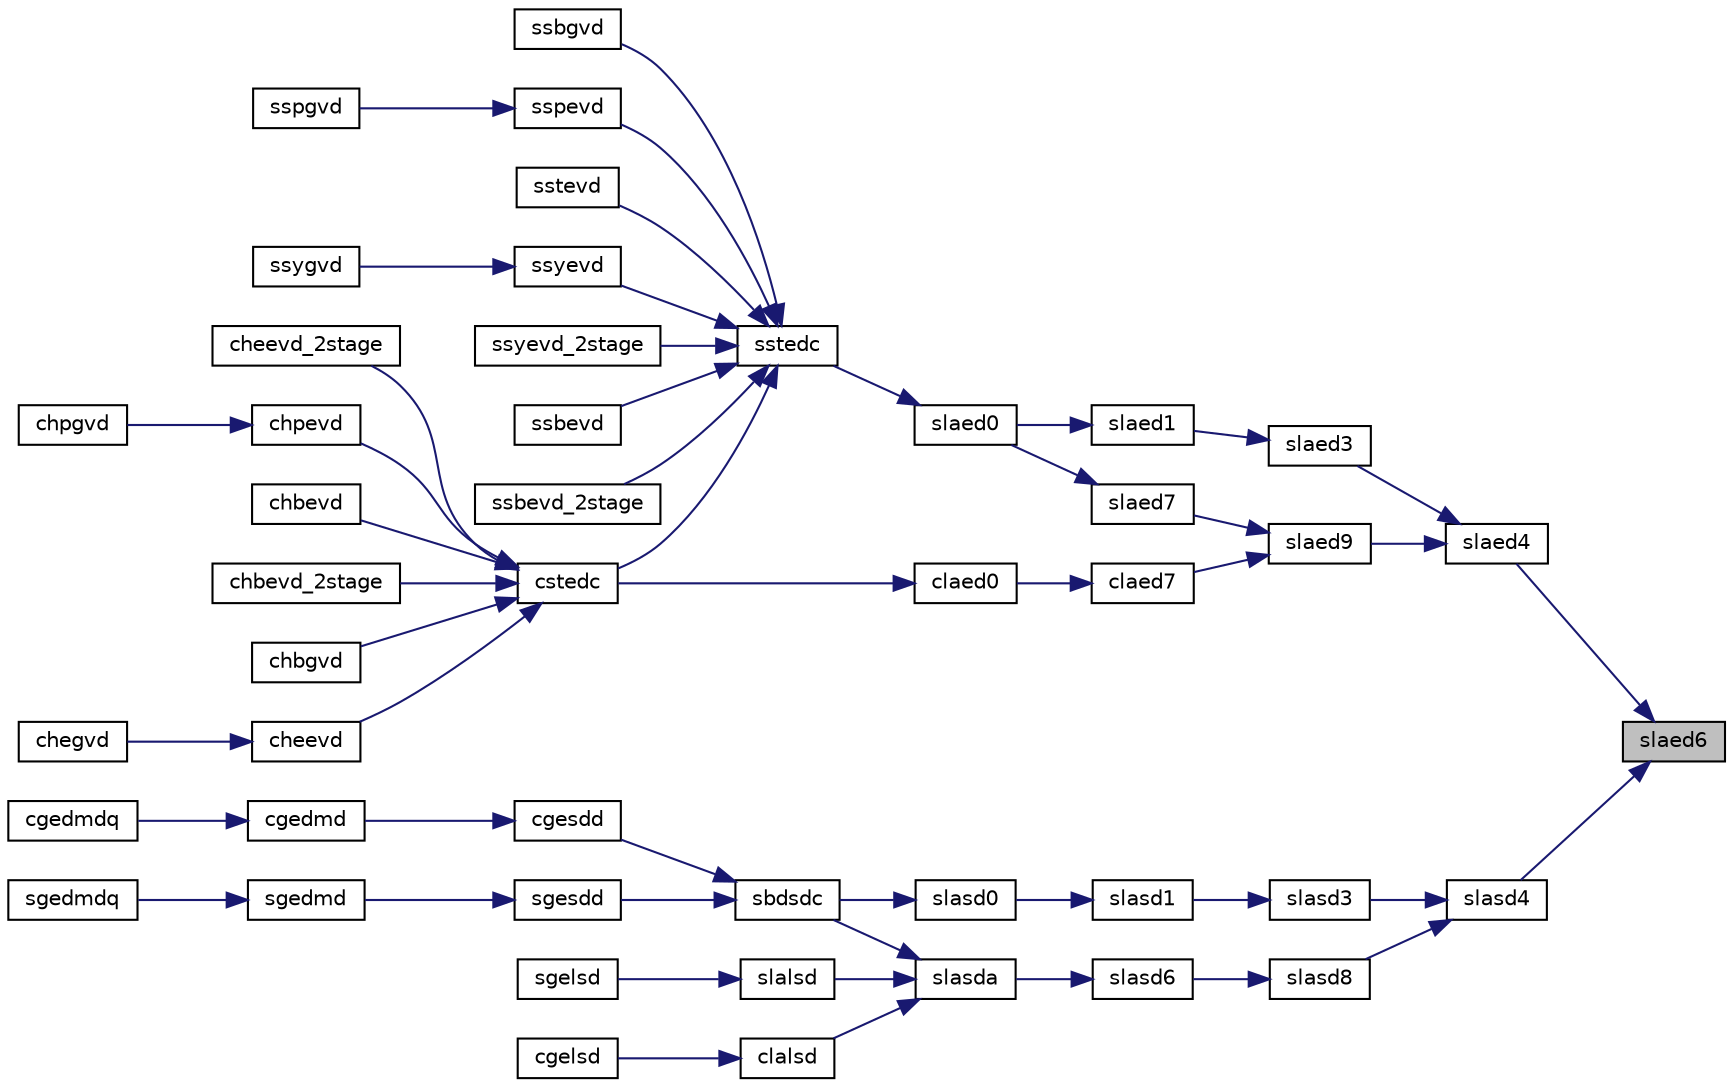 digraph "slaed6"
{
 // LATEX_PDF_SIZE
  edge [fontname="Helvetica",fontsize="10",labelfontname="Helvetica",labelfontsize="10"];
  node [fontname="Helvetica",fontsize="10",shape=record];
  rankdir="RL";
  Node1 [label="slaed6",height=0.2,width=0.4,color="black", fillcolor="grey75", style="filled", fontcolor="black",tooltip="SLAED6 used by SSTEDC. Computes one Newton step in solution of the secular equation."];
  Node1 -> Node2 [dir="back",color="midnightblue",fontsize="10",style="solid",fontname="Helvetica"];
  Node2 [label="slaed4",height=0.2,width=0.4,color="black", fillcolor="white", style="filled",URL="$slaed4_8f.html#aa708703789737758cf8f9ed2da42a985",tooltip="SLAED4 used by SSTEDC. Finds a single root of the secular equation."];
  Node2 -> Node3 [dir="back",color="midnightblue",fontsize="10",style="solid",fontname="Helvetica"];
  Node3 [label="slaed3",height=0.2,width=0.4,color="black", fillcolor="white", style="filled",URL="$slaed3_8f.html#a4ed4ad63585109624285a84ecc010d2f",tooltip="SLAED3 used by SSTEDC. Finds the roots of the secular equation and updates the eigenvectors...."];
  Node3 -> Node4 [dir="back",color="midnightblue",fontsize="10",style="solid",fontname="Helvetica"];
  Node4 [label="slaed1",height=0.2,width=0.4,color="black", fillcolor="white", style="filled",URL="$slaed1_8f.html#af1b221f084e44d08f19e28811752c51d",tooltip="SLAED1 used by SSTEDC. Computes the updated eigensystem of a diagonal matrix after modification by a ..."];
  Node4 -> Node5 [dir="back",color="midnightblue",fontsize="10",style="solid",fontname="Helvetica"];
  Node5 [label="slaed0",height=0.2,width=0.4,color="black", fillcolor="white", style="filled",URL="$slaed0_8f.html#ac684c2e6104ed0b6c5b785e39d034132",tooltip="SLAED0 used by SSTEDC. Computes all eigenvalues and corresponding eigenvectors of an unreduced symmet..."];
  Node5 -> Node6 [dir="back",color="midnightblue",fontsize="10",style="solid",fontname="Helvetica"];
  Node6 [label="sstedc",height=0.2,width=0.4,color="black", fillcolor="white", style="filled",URL="$sstedc_8f.html#a52fb8b9ac59bd8629305b34520b58092",tooltip="SSTEDC"];
  Node6 -> Node7 [dir="back",color="midnightblue",fontsize="10",style="solid",fontname="Helvetica"];
  Node7 [label="cstedc",height=0.2,width=0.4,color="black", fillcolor="white", style="filled",URL="$cstedc_8f.html#ac4a9245e485f9cff743e018d1fa5d8e9",tooltip="CSTEDC"];
  Node7 -> Node8 [dir="back",color="midnightblue",fontsize="10",style="solid",fontname="Helvetica"];
  Node8 [label="chbevd",height=0.2,width=0.4,color="black", fillcolor="white", style="filled",URL="$chbevd_8f.html#a90a780f962a7affa9b0ee155985e80ab",tooltip="CHBEVD computes the eigenvalues and, optionally, the left and/or right eigenvectors for OTHER matrice..."];
  Node7 -> Node9 [dir="back",color="midnightblue",fontsize="10",style="solid",fontname="Helvetica"];
  Node9 [label="chbevd_2stage",height=0.2,width=0.4,color="black", fillcolor="white", style="filled",URL="$chbevd__2stage_8f.html#a85944a26d194ea013e9b2a25076fe9da",tooltip="CHBEVD_2STAGE computes the eigenvalues and, optionally, the left and/or right eigenvectors for OTHER ..."];
  Node7 -> Node10 [dir="back",color="midnightblue",fontsize="10",style="solid",fontname="Helvetica"];
  Node10 [label="chbgvd",height=0.2,width=0.4,color="black", fillcolor="white", style="filled",URL="$chbgvd_8f.html#a77b1c171ee971c0ff72107e4aa8b5376",tooltip="CHBGVD"];
  Node7 -> Node11 [dir="back",color="midnightblue",fontsize="10",style="solid",fontname="Helvetica"];
  Node11 [label="cheevd",height=0.2,width=0.4,color="black", fillcolor="white", style="filled",URL="$cheevd_8f.html#a6084b0819f9642f0db26257e8a3ebd42",tooltip="CHEEVD computes the eigenvalues and, optionally, the left and/or right eigenvectors for HE matrices"];
  Node11 -> Node12 [dir="back",color="midnightblue",fontsize="10",style="solid",fontname="Helvetica"];
  Node12 [label="chegvd",height=0.2,width=0.4,color="black", fillcolor="white", style="filled",URL="$chegvd_8f.html#a28ad734cb8f4deb96ba59c568cf3389e",tooltip="CHEGVD"];
  Node7 -> Node13 [dir="back",color="midnightblue",fontsize="10",style="solid",fontname="Helvetica"];
  Node13 [label="cheevd_2stage",height=0.2,width=0.4,color="black", fillcolor="white", style="filled",URL="$cheevd__2stage_8f.html#a7d77c89933d557e7131ebb6474e2a3c0",tooltip="CHEEVD_2STAGE computes the eigenvalues and, optionally, the left and/or right eigenvectors for HE mat..."];
  Node7 -> Node14 [dir="back",color="midnightblue",fontsize="10",style="solid",fontname="Helvetica"];
  Node14 [label="chpevd",height=0.2,width=0.4,color="black", fillcolor="white", style="filled",URL="$chpevd_8f.html#ae9a6d7c0d0e9908ee1586104c84760dc",tooltip="CHPEVD computes the eigenvalues and, optionally, the left and/or right eigenvectors for OTHER matrice..."];
  Node14 -> Node15 [dir="back",color="midnightblue",fontsize="10",style="solid",fontname="Helvetica"];
  Node15 [label="chpgvd",height=0.2,width=0.4,color="black", fillcolor="white", style="filled",URL="$chpgvd_8f.html#a014aa918f8b897bd887b9ba67242e0d5",tooltip="CHPGVD"];
  Node6 -> Node16 [dir="back",color="midnightblue",fontsize="10",style="solid",fontname="Helvetica"];
  Node16 [label="ssbevd",height=0.2,width=0.4,color="black", fillcolor="white", style="filled",URL="$ssbevd_8f.html#a40e8f9c2d9853f400715b94a9c5225ab",tooltip="SSBEVD computes the eigenvalues and, optionally, the left and/or right eigenvectors for OTHER matrice..."];
  Node6 -> Node17 [dir="back",color="midnightblue",fontsize="10",style="solid",fontname="Helvetica"];
  Node17 [label="ssbevd_2stage",height=0.2,width=0.4,color="black", fillcolor="white", style="filled",URL="$ssbevd__2stage_8f.html#ac844e5b72330b46b806ca01856b8078a",tooltip="SSBEVD_2STAGE computes the eigenvalues and, optionally, the left and/or right eigenvectors for OTHER ..."];
  Node6 -> Node18 [dir="back",color="midnightblue",fontsize="10",style="solid",fontname="Helvetica"];
  Node18 [label="ssbgvd",height=0.2,width=0.4,color="black", fillcolor="white", style="filled",URL="$ssbgvd_8f.html#a1db1fd0c060db1450df5955922555099",tooltip="SSBGVD"];
  Node6 -> Node19 [dir="back",color="midnightblue",fontsize="10",style="solid",fontname="Helvetica"];
  Node19 [label="sspevd",height=0.2,width=0.4,color="black", fillcolor="white", style="filled",URL="$sspevd_8f.html#ab12d98c1a742020839416cf5c086905b",tooltip="SSPEVD computes the eigenvalues and, optionally, the left and/or right eigenvectors for OTHER matrice..."];
  Node19 -> Node20 [dir="back",color="midnightblue",fontsize="10",style="solid",fontname="Helvetica"];
  Node20 [label="sspgvd",height=0.2,width=0.4,color="black", fillcolor="white", style="filled",URL="$sspgvd_8f.html#abe4f11f3ba16bc8f1bf087ef0f6897f1",tooltip="SSPGVD"];
  Node6 -> Node21 [dir="back",color="midnightblue",fontsize="10",style="solid",fontname="Helvetica"];
  Node21 [label="sstevd",height=0.2,width=0.4,color="black", fillcolor="white", style="filled",URL="$sstevd_8f.html#ad3d127183140e2efdc4dc1016f8f49ce",tooltip="SSTEVD computes the eigenvalues and, optionally, the left and/or right eigenvectors for OTHER matrice..."];
  Node6 -> Node22 [dir="back",color="midnightblue",fontsize="10",style="solid",fontname="Helvetica"];
  Node22 [label="ssyevd",height=0.2,width=0.4,color="black", fillcolor="white", style="filled",URL="$ssyevd_8f.html#a6b4d01c8952350ea557b90302ef9de4d",tooltip="SSYEVD computes the eigenvalues and, optionally, the left and/or right eigenvectors for SY matrices"];
  Node22 -> Node23 [dir="back",color="midnightblue",fontsize="10",style="solid",fontname="Helvetica"];
  Node23 [label="ssygvd",height=0.2,width=0.4,color="black", fillcolor="white", style="filled",URL="$ssygvd_8f.html#a728a73f9991d8490e62135c31c2017b8",tooltip="SSYGVD"];
  Node6 -> Node24 [dir="back",color="midnightblue",fontsize="10",style="solid",fontname="Helvetica"];
  Node24 [label="ssyevd_2stage",height=0.2,width=0.4,color="black", fillcolor="white", style="filled",URL="$ssyevd__2stage_8f.html#a183409fcfe0ad42c2a976c352e077850",tooltip="SSYEVD_2STAGE computes the eigenvalues and, optionally, the left and/or right eigenvectors for SY mat..."];
  Node2 -> Node25 [dir="back",color="midnightblue",fontsize="10",style="solid",fontname="Helvetica"];
  Node25 [label="slaed9",height=0.2,width=0.4,color="black", fillcolor="white", style="filled",URL="$slaed9_8f.html#a5bc8745ade9e86126b310b4a34c6c9cb",tooltip="SLAED9 used by SSTEDC. Finds the roots of the secular equation and updates the eigenvectors...."];
  Node25 -> Node26 [dir="back",color="midnightblue",fontsize="10",style="solid",fontname="Helvetica"];
  Node26 [label="claed7",height=0.2,width=0.4,color="black", fillcolor="white", style="filled",URL="$claed7_8f.html#a349b28e07b331bd74faba7bb36e3ffae",tooltip="CLAED7 used by CSTEDC. Computes the updated eigensystem of a diagonal matrix after modification by a ..."];
  Node26 -> Node27 [dir="back",color="midnightblue",fontsize="10",style="solid",fontname="Helvetica"];
  Node27 [label="claed0",height=0.2,width=0.4,color="black", fillcolor="white", style="filled",URL="$claed0_8f.html#a14da86d2b6e2dbc0cb6d4b45ed3e823d",tooltip="CLAED0 used by CSTEDC. Computes all eigenvalues and corresponding eigenvectors of an unreduced symmet..."];
  Node27 -> Node7 [dir="back",color="midnightblue",fontsize="10",style="solid",fontname="Helvetica"];
  Node25 -> Node28 [dir="back",color="midnightblue",fontsize="10",style="solid",fontname="Helvetica"];
  Node28 [label="slaed7",height=0.2,width=0.4,color="black", fillcolor="white", style="filled",URL="$slaed7_8f.html#aa82b498880b501e765256dcabb001dd8",tooltip="SLAED7 used by SSTEDC. Computes the updated eigensystem of a diagonal matrix after modification by a ..."];
  Node28 -> Node5 [dir="back",color="midnightblue",fontsize="10",style="solid",fontname="Helvetica"];
  Node1 -> Node29 [dir="back",color="midnightblue",fontsize="10",style="solid",fontname="Helvetica"];
  Node29 [label="slasd4",height=0.2,width=0.4,color="black", fillcolor="white", style="filled",URL="$slasd4_8f.html#a6680aa4ad62702cd9a00d7530c8ab53a",tooltip="SLASD4 computes the square root of the i-th updated eigenvalue of a positive symmetric rank-one modif..."];
  Node29 -> Node30 [dir="back",color="midnightblue",fontsize="10",style="solid",fontname="Helvetica"];
  Node30 [label="slasd3",height=0.2,width=0.4,color="black", fillcolor="white", style="filled",URL="$slasd3_8f.html#a4359e33241fa45b40ca5b25e6bee9054",tooltip="SLASD3 finds all square roots of the roots of the secular equation, as defined by the values in D and..."];
  Node30 -> Node31 [dir="back",color="midnightblue",fontsize="10",style="solid",fontname="Helvetica"];
  Node31 [label="slasd1",height=0.2,width=0.4,color="black", fillcolor="white", style="filled",URL="$slasd1_8f.html#a882db55a5643e6b13ebbf68635f3946c",tooltip="SLASD1 computes the SVD of an upper bidiagonal matrix B of the specified size. Used by sbdsdc."];
  Node31 -> Node32 [dir="back",color="midnightblue",fontsize="10",style="solid",fontname="Helvetica"];
  Node32 [label="slasd0",height=0.2,width=0.4,color="black", fillcolor="white", style="filled",URL="$slasd0_8f.html#a7a8da896f51f0ce43896b61efa3d0381",tooltip="SLASD0 computes the singular values of a real upper bidiagonal n-by-m matrix B with diagonal d and of..."];
  Node32 -> Node33 [dir="back",color="midnightblue",fontsize="10",style="solid",fontname="Helvetica"];
  Node33 [label="sbdsdc",height=0.2,width=0.4,color="black", fillcolor="white", style="filled",URL="$sbdsdc_8f.html#a9e033a8d4ec3aba1385f4eed11d9c332",tooltip="SBDSDC"];
  Node33 -> Node34 [dir="back",color="midnightblue",fontsize="10",style="solid",fontname="Helvetica"];
  Node34 [label="cgesdd",height=0.2,width=0.4,color="black", fillcolor="white", style="filled",URL="$cgesdd_8f.html#a609f3fc4da34716dd2bcd985924d20bd",tooltip="CGESDD"];
  Node34 -> Node35 [dir="back",color="midnightblue",fontsize="10",style="solid",fontname="Helvetica"];
  Node35 [label="cgedmd",height=0.2,width=0.4,color="black", fillcolor="white", style="filled",URL="$cgedmd_8f90.html#ae20a5be20e93752e6a0f2e85b78d5a96",tooltip="CGEDMD computes the Dynamic Mode Decomposition (DMD) for a pair of data snapshot matrices."];
  Node35 -> Node36 [dir="back",color="midnightblue",fontsize="10",style="solid",fontname="Helvetica"];
  Node36 [label="cgedmdq",height=0.2,width=0.4,color="black", fillcolor="white", style="filled",URL="$cgedmdq_8f90.html#a80108eada0975658d093e7bfd753b623",tooltip="CGEDMDQ computes the Dynamic Mode Decomposition (DMD) for a pair of data snapshot matrices."];
  Node33 -> Node37 [dir="back",color="midnightblue",fontsize="10",style="solid",fontname="Helvetica"];
  Node37 [label="sgesdd",height=0.2,width=0.4,color="black", fillcolor="white", style="filled",URL="$sgesdd_8f.html#ac2cd4f1079370ac908186d77efcd5ea8",tooltip="SGESDD"];
  Node37 -> Node38 [dir="back",color="midnightblue",fontsize="10",style="solid",fontname="Helvetica"];
  Node38 [label="sgedmd",height=0.2,width=0.4,color="black", fillcolor="white", style="filled",URL="$sgedmd_8f90.html#a2620fdd695c7f51cddc90e332eb57971",tooltip="SGEDMD computes the Dynamic Mode Decomposition (DMD) for a pair of data snapshot matrices."];
  Node38 -> Node39 [dir="back",color="midnightblue",fontsize="10",style="solid",fontname="Helvetica"];
  Node39 [label="sgedmdq",height=0.2,width=0.4,color="black", fillcolor="white", style="filled",URL="$sgedmdq_8f90.html#a1d1fe0497679b62b0084bfbdf54063f2",tooltip="SGEDMDQ computes the Dynamic Mode Decomposition (DMD) for a pair of data snapshot matrices."];
  Node29 -> Node40 [dir="back",color="midnightblue",fontsize="10",style="solid",fontname="Helvetica"];
  Node40 [label="slasd8",height=0.2,width=0.4,color="black", fillcolor="white", style="filled",URL="$slasd8_8f.html#ac4e0b8da65a5d9493e17f46cd010e6cc",tooltip="SLASD8 finds the square roots of the roots of the secular equation, and stores, for each element in D..."];
  Node40 -> Node41 [dir="back",color="midnightblue",fontsize="10",style="solid",fontname="Helvetica"];
  Node41 [label="slasd6",height=0.2,width=0.4,color="black", fillcolor="white", style="filled",URL="$slasd6_8f.html#a49655eb79b1745feabd7e9069f05e485",tooltip="SLASD6 computes the SVD of an updated upper bidiagonal matrix obtained by merging two smaller ones by..."];
  Node41 -> Node42 [dir="back",color="midnightblue",fontsize="10",style="solid",fontname="Helvetica"];
  Node42 [label="slasda",height=0.2,width=0.4,color="black", fillcolor="white", style="filled",URL="$slasda_8f.html#afe52aa918bfa2a863f122f39ae9e6404",tooltip="SLASDA computes the singular value decomposition (SVD) of a real upper bidiagonal matrix with diagona..."];
  Node42 -> Node43 [dir="back",color="midnightblue",fontsize="10",style="solid",fontname="Helvetica"];
  Node43 [label="clalsd",height=0.2,width=0.4,color="black", fillcolor="white", style="filled",URL="$clalsd_8f.html#a26c9ab8dc8642c18e3cbde5769b8138d",tooltip="CLALSD uses the singular value decomposition of A to solve the least squares problem."];
  Node43 -> Node44 [dir="back",color="midnightblue",fontsize="10",style="solid",fontname="Helvetica"];
  Node44 [label="cgelsd",height=0.2,width=0.4,color="black", fillcolor="white", style="filled",URL="$cgelsd_8f.html#abe955d518aa1f5fec04eb13fb9ee56c2",tooltip="CGELSD computes the minimum-norm solution to a linear least squares problem for GE matrices"];
  Node42 -> Node33 [dir="back",color="midnightblue",fontsize="10",style="solid",fontname="Helvetica"];
  Node42 -> Node45 [dir="back",color="midnightblue",fontsize="10",style="solid",fontname="Helvetica"];
  Node45 [label="slalsd",height=0.2,width=0.4,color="black", fillcolor="white", style="filled",URL="$slalsd_8f.html#a153577749d4bb1c01aaf8b50636d2604",tooltip="SLALSD uses the singular value decomposition of A to solve the least squares problem."];
  Node45 -> Node46 [dir="back",color="midnightblue",fontsize="10",style="solid",fontname="Helvetica"];
  Node46 [label="sgelsd",height=0.2,width=0.4,color="black", fillcolor="white", style="filled",URL="$sgelsd_8f.html#abc655f9cb0f6cfff81b3cafc03c41dcb",tooltip="SGELSD computes the minimum-norm solution to a linear least squares problem for GE matrices"];
}

